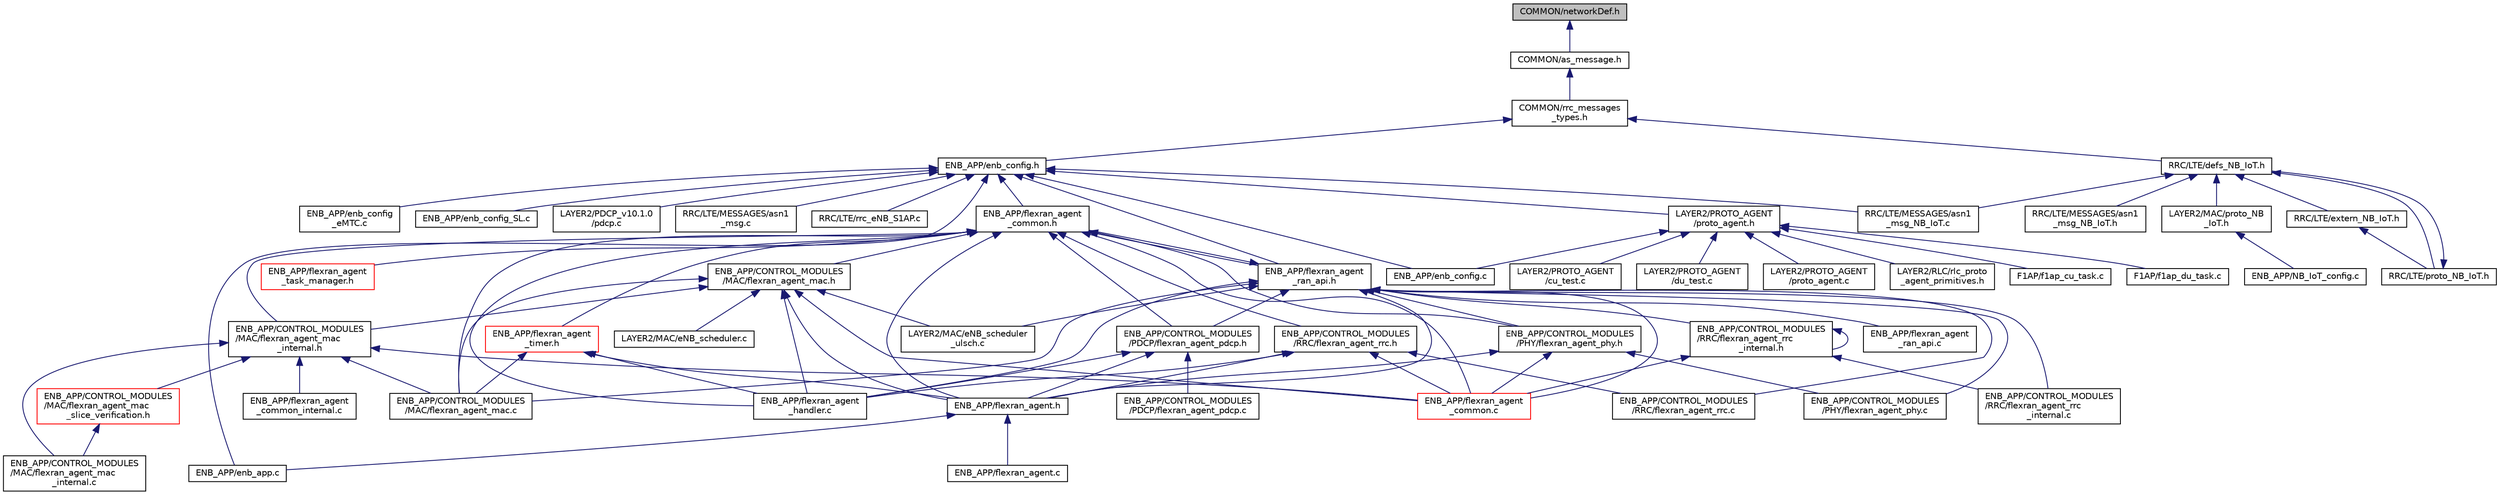 digraph "COMMON/networkDef.h"
{
 // LATEX_PDF_SIZE
  edge [fontname="Helvetica",fontsize="10",labelfontname="Helvetica",labelfontsize="10"];
  node [fontname="Helvetica",fontsize="10",shape=record];
  Node1 [label="COMMON/networkDef.h",height=0.2,width=0.4,color="black", fillcolor="grey75", style="filled", fontcolor="black",tooltip=" "];
  Node1 -> Node2 [dir="back",color="midnightblue",fontsize="10",style="solid",fontname="Helvetica"];
  Node2 [label="COMMON/as_message.h",height=0.2,width=0.4,color="black", fillcolor="white", style="filled",URL="$as__message_8h.html",tooltip=" "];
  Node2 -> Node3 [dir="back",color="midnightblue",fontsize="10",style="solid",fontname="Helvetica"];
  Node3 [label="COMMON/rrc_messages\l_types.h",height=0.2,width=0.4,color="black", fillcolor="white", style="filled",URL="$rrc__messages__types_8h.html",tooltip=" "];
  Node3 -> Node4 [dir="back",color="midnightblue",fontsize="10",style="solid",fontname="Helvetica"];
  Node4 [label="ENB_APP/enb_config.h",height=0.2,width=0.4,color="black", fillcolor="white", style="filled",URL="$enb__config_8h.html",tooltip=" "];
  Node4 -> Node5 [dir="back",color="midnightblue",fontsize="10",style="solid",fontname="Helvetica"];
  Node5 [label="ENB_APP/enb_app.c",height=0.2,width=0.4,color="black", fillcolor="white", style="filled",URL="$enb__app_8c.html",tooltip=" "];
  Node4 -> Node6 [dir="back",color="midnightblue",fontsize="10",style="solid",fontname="Helvetica"];
  Node6 [label="ENB_APP/enb_config.c",height=0.2,width=0.4,color="black", fillcolor="white", style="filled",URL="$enb__config_8c.html",tooltip=" "];
  Node4 -> Node7 [dir="back",color="midnightblue",fontsize="10",style="solid",fontname="Helvetica"];
  Node7 [label="ENB_APP/enb_config\l_eMTC.c",height=0.2,width=0.4,color="black", fillcolor="white", style="filled",URL="$enb__config__eMTC_8c.html",tooltip=" "];
  Node4 -> Node8 [dir="back",color="midnightblue",fontsize="10",style="solid",fontname="Helvetica"];
  Node8 [label="ENB_APP/enb_config_SL.c",height=0.2,width=0.4,color="black", fillcolor="white", style="filled",URL="$enb__config__SL_8c.html",tooltip=" "];
  Node4 -> Node9 [dir="back",color="midnightblue",fontsize="10",style="solid",fontname="Helvetica"];
  Node9 [label="ENB_APP/flexran_agent\l_common.h",height=0.2,width=0.4,color="black", fillcolor="white", style="filled",URL="$flexran__agent__common_8h.html",tooltip="common message primitves and utilities"];
  Node9 -> Node10 [dir="back",color="midnightblue",fontsize="10",style="solid",fontname="Helvetica"];
  Node10 [label="ENB_APP/CONTROL_MODULES\l/MAC/flexran_agent_mac.c",height=0.2,width=0.4,color="black", fillcolor="white", style="filled",URL="$flexran__agent__mac_8c.html",tooltip="FlexRAN agent message handler for MAC layer."];
  Node9 -> Node11 [dir="back",color="midnightblue",fontsize="10",style="solid",fontname="Helvetica"];
  Node11 [label="ENB_APP/CONTROL_MODULES\l/MAC/flexran_agent_mac.h",height=0.2,width=0.4,color="black", fillcolor="white", style="filled",URL="$flexran__agent__mac_8h.html",tooltip="FlexRAN agent message handler APIs for MAC layer."];
  Node11 -> Node10 [dir="back",color="midnightblue",fontsize="10",style="solid",fontname="Helvetica"];
  Node11 -> Node12 [dir="back",color="midnightblue",fontsize="10",style="solid",fontname="Helvetica"];
  Node12 [label="ENB_APP/CONTROL_MODULES\l/MAC/flexran_agent_mac\l_internal.h",height=0.2,width=0.4,color="black", fillcolor="white", style="filled",URL="$flexran__agent__mac__internal_8h.html",tooltip="Implementation specific definitions for the FlexRAN MAC agent."];
  Node12 -> Node10 [dir="back",color="midnightblue",fontsize="10",style="solid",fontname="Helvetica"];
  Node12 -> Node13 [dir="back",color="midnightblue",fontsize="10",style="solid",fontname="Helvetica"];
  Node13 [label="ENB_APP/CONTROL_MODULES\l/MAC/flexran_agent_mac\l_internal.c",height=0.2,width=0.4,color="black", fillcolor="white", style="filled",URL="$flexran__agent__mac__internal_8c.html",tooltip="Helper functions for the MAC agent."];
  Node12 -> Node14 [dir="back",color="midnightblue",fontsize="10",style="solid",fontname="Helvetica"];
  Node14 [label="ENB_APP/CONTROL_MODULES\l/MAC/flexran_agent_mac\l_slice_verification.h",height=0.2,width=0.4,color="red", fillcolor="white", style="filled",URL="$flexran__agent__mac__slice__verification_8h.html",tooltip="MAC Agent slice verification helper functions."];
  Node14 -> Node13 [dir="back",color="midnightblue",fontsize="10",style="solid",fontname="Helvetica"];
  Node12 -> Node16 [dir="back",color="midnightblue",fontsize="10",style="solid",fontname="Helvetica"];
  Node16 [label="ENB_APP/flexran_agent\l_common.c",height=0.2,width=0.4,color="red", fillcolor="white", style="filled",URL="$flexran__agent__common_8c.html",tooltip="common primitives for all agents"];
  Node12 -> Node18 [dir="back",color="midnightblue",fontsize="10",style="solid",fontname="Helvetica"];
  Node18 [label="ENB_APP/flexran_agent\l_common_internal.c",height=0.2,width=0.4,color="black", fillcolor="white", style="filled",URL="$flexran__agent__common__internal_8c.html",tooltip="internal functions for common message primitves and utilities"];
  Node11 -> Node19 [dir="back",color="midnightblue",fontsize="10",style="solid",fontname="Helvetica"];
  Node19 [label="ENB_APP/flexran_agent.h",height=0.2,width=0.4,color="black", fillcolor="white", style="filled",URL="$flexran__agent_8h.html",tooltip="top level flexran agent receive thread and itti task"];
  Node19 -> Node5 [dir="back",color="midnightblue",fontsize="10",style="solid",fontname="Helvetica"];
  Node19 -> Node20 [dir="back",color="midnightblue",fontsize="10",style="solid",fontname="Helvetica"];
  Node20 [label="ENB_APP/flexran_agent.c",height=0.2,width=0.4,color="black", fillcolor="white", style="filled",URL="$flexran__agent_8c.html",tooltip=" "];
  Node11 -> Node16 [dir="back",color="midnightblue",fontsize="10",style="solid",fontname="Helvetica"];
  Node11 -> Node21 [dir="back",color="midnightblue",fontsize="10",style="solid",fontname="Helvetica"];
  Node21 [label="ENB_APP/flexran_agent\l_handler.c",height=0.2,width=0.4,color="black", fillcolor="white", style="filled",URL="$flexran__agent__handler_8c.html",tooltip="FlexRAN agent tx and rx message handler."];
  Node11 -> Node22 [dir="back",color="midnightblue",fontsize="10",style="solid",fontname="Helvetica"];
  Node22 [label="LAYER2/MAC/eNB_scheduler.c",height=0.2,width=0.4,color="black", fillcolor="white", style="filled",URL="$eNB__scheduler_8c.html",tooltip="eNB scheduler top level function operates on per subframe basis"];
  Node11 -> Node23 [dir="back",color="midnightblue",fontsize="10",style="solid",fontname="Helvetica"];
  Node23 [label="LAYER2/MAC/eNB_scheduler\l_ulsch.c",height=0.2,width=0.4,color="black", fillcolor="white", style="filled",URL="$eNB__scheduler__ulsch_8c.html",tooltip="eNB procedures for the ULSCH transport channel"];
  Node9 -> Node12 [dir="back",color="midnightblue",fontsize="10",style="solid",fontname="Helvetica"];
  Node9 -> Node24 [dir="back",color="midnightblue",fontsize="10",style="solid",fontname="Helvetica"];
  Node24 [label="ENB_APP/CONTROL_MODULES\l/PDCP/flexran_agent_pdcp.h",height=0.2,width=0.4,color="black", fillcolor="white", style="filled",URL="$flexran__agent__pdcp_8h.html",tooltip="FlexRAN agent Control Module PDCP header."];
  Node24 -> Node25 [dir="back",color="midnightblue",fontsize="10",style="solid",fontname="Helvetica"];
  Node25 [label="ENB_APP/CONTROL_MODULES\l/PDCP/flexran_agent_pdcp.c",height=0.2,width=0.4,color="black", fillcolor="white", style="filled",URL="$flexran__agent__pdcp_8c.html",tooltip="FlexRAN agent Control Module PDCP."];
  Node24 -> Node19 [dir="back",color="midnightblue",fontsize="10",style="solid",fontname="Helvetica"];
  Node24 -> Node21 [dir="back",color="midnightblue",fontsize="10",style="solid",fontname="Helvetica"];
  Node9 -> Node26 [dir="back",color="midnightblue",fontsize="10",style="solid",fontname="Helvetica"];
  Node26 [label="ENB_APP/CONTROL_MODULES\l/PHY/flexran_agent_phy.h",height=0.2,width=0.4,color="black", fillcolor="white", style="filled",URL="$flexran__agent__phy_8h.html",tooltip="FlexRAN agent Control Module PHY header."];
  Node26 -> Node27 [dir="back",color="midnightblue",fontsize="10",style="solid",fontname="Helvetica"];
  Node27 [label="ENB_APP/CONTROL_MODULES\l/PHY/flexran_agent_phy.c",height=0.2,width=0.4,color="black", fillcolor="white", style="filled",URL="$flexran__agent__phy_8c.html",tooltip="FlexRAN agent Control Module PHY."];
  Node26 -> Node19 [dir="back",color="midnightblue",fontsize="10",style="solid",fontname="Helvetica"];
  Node26 -> Node16 [dir="back",color="midnightblue",fontsize="10",style="solid",fontname="Helvetica"];
  Node9 -> Node28 [dir="back",color="midnightblue",fontsize="10",style="solid",fontname="Helvetica"];
  Node28 [label="ENB_APP/CONTROL_MODULES\l/RRC/flexran_agent_rrc.h",height=0.2,width=0.4,color="black", fillcolor="white", style="filled",URL="$flexran__agent__rrc_8h.html",tooltip="FlexRAN agent Control Module RRC header."];
  Node28 -> Node29 [dir="back",color="midnightblue",fontsize="10",style="solid",fontname="Helvetica"];
  Node29 [label="ENB_APP/CONTROL_MODULES\l/RRC/flexran_agent_rrc.c",height=0.2,width=0.4,color="black", fillcolor="white", style="filled",URL="$flexran__agent__rrc_8c.html",tooltip="FlexRAN agent Control Module RRC."];
  Node28 -> Node19 [dir="back",color="midnightblue",fontsize="10",style="solid",fontname="Helvetica"];
  Node28 -> Node16 [dir="back",color="midnightblue",fontsize="10",style="solid",fontname="Helvetica"];
  Node28 -> Node21 [dir="back",color="midnightblue",fontsize="10",style="solid",fontname="Helvetica"];
  Node9 -> Node19 [dir="back",color="midnightblue",fontsize="10",style="solid",fontname="Helvetica"];
  Node9 -> Node16 [dir="back",color="midnightblue",fontsize="10",style="solid",fontname="Helvetica"];
  Node9 -> Node21 [dir="back",color="midnightblue",fontsize="10",style="solid",fontname="Helvetica"];
  Node9 -> Node30 [dir="back",color="midnightblue",fontsize="10",style="solid",fontname="Helvetica"];
  Node30 [label="ENB_APP/flexran_agent\l_ran_api.h",height=0.2,width=0.4,color="black", fillcolor="white", style="filled",URL="$flexran__agent__ran__api_8h.html",tooltip="FlexRAN RAN API abstraction header."];
  Node30 -> Node10 [dir="back",color="midnightblue",fontsize="10",style="solid",fontname="Helvetica"];
  Node30 -> Node24 [dir="back",color="midnightblue",fontsize="10",style="solid",fontname="Helvetica"];
  Node30 -> Node27 [dir="back",color="midnightblue",fontsize="10",style="solid",fontname="Helvetica"];
  Node30 -> Node26 [dir="back",color="midnightblue",fontsize="10",style="solid",fontname="Helvetica"];
  Node30 -> Node29 [dir="back",color="midnightblue",fontsize="10",style="solid",fontname="Helvetica"];
  Node30 -> Node31 [dir="back",color="midnightblue",fontsize="10",style="solid",fontname="Helvetica"];
  Node31 [label="ENB_APP/CONTROL_MODULES\l/RRC/flexran_agent_rrc\l_internal.c",height=0.2,width=0.4,color="black", fillcolor="white", style="filled",URL="$flexran__agent__rrc__internal_8c.html",tooltip=" "];
  Node30 -> Node32 [dir="back",color="midnightblue",fontsize="10",style="solid",fontname="Helvetica"];
  Node32 [label="ENB_APP/CONTROL_MODULES\l/RRC/flexran_agent_rrc\l_internal.h",height=0.2,width=0.4,color="black", fillcolor="white", style="filled",URL="$flexran__agent__rrc__internal_8h.html",tooltip=" "];
  Node32 -> Node31 [dir="back",color="midnightblue",fontsize="10",style="solid",fontname="Helvetica"];
  Node32 -> Node32 [dir="back",color="midnightblue",fontsize="10",style="solid",fontname="Helvetica"];
  Node32 -> Node16 [dir="back",color="midnightblue",fontsize="10",style="solid",fontname="Helvetica"];
  Node30 -> Node19 [dir="back",color="midnightblue",fontsize="10",style="solid",fontname="Helvetica"];
  Node30 -> Node16 [dir="back",color="midnightblue",fontsize="10",style="solid",fontname="Helvetica"];
  Node30 -> Node9 [dir="back",color="midnightblue",fontsize="10",style="solid",fontname="Helvetica"];
  Node30 -> Node21 [dir="back",color="midnightblue",fontsize="10",style="solid",fontname="Helvetica"];
  Node30 -> Node33 [dir="back",color="midnightblue",fontsize="10",style="solid",fontname="Helvetica"];
  Node33 [label="ENB_APP/flexran_agent\l_ran_api.c",height=0.2,width=0.4,color="black", fillcolor="white", style="filled",URL="$flexran__agent__ran__api_8c.html",tooltip="FlexRAN RAN API abstraction."];
  Node30 -> Node23 [dir="back",color="midnightblue",fontsize="10",style="solid",fontname="Helvetica"];
  Node9 -> Node34 [dir="back",color="midnightblue",fontsize="10",style="solid",fontname="Helvetica"];
  Node34 [label="ENB_APP/flexran_agent\l_task_manager.h",height=0.2,width=0.4,color="red", fillcolor="white", style="filled",URL="$flexran__agent__task__manager_8h.html",tooltip="Implementation of scheduled tasks manager for the FlexRAN agent."];
  Node9 -> Node35 [dir="back",color="midnightblue",fontsize="10",style="solid",fontname="Helvetica"];
  Node35 [label="ENB_APP/flexran_agent\l_timer.h",height=0.2,width=0.4,color="red", fillcolor="white", style="filled",URL="$flexran__agent__timer_8h.html",tooltip="FlexRAN Timer header."];
  Node35 -> Node10 [dir="back",color="midnightblue",fontsize="10",style="solid",fontname="Helvetica"];
  Node35 -> Node19 [dir="back",color="midnightblue",fontsize="10",style="solid",fontname="Helvetica"];
  Node35 -> Node21 [dir="back",color="midnightblue",fontsize="10",style="solid",fontname="Helvetica"];
  Node4 -> Node30 [dir="back",color="midnightblue",fontsize="10",style="solid",fontname="Helvetica"];
  Node4 -> Node37 [dir="back",color="midnightblue",fontsize="10",style="solid",fontname="Helvetica"];
  Node37 [label="LAYER2/PDCP_v10.1.0\l/pdcp.c",height=0.2,width=0.4,color="black", fillcolor="white", style="filled",URL="$pdcp_8c.html",tooltip="pdcp interface with RLC"];
  Node4 -> Node38 [dir="back",color="midnightblue",fontsize="10",style="solid",fontname="Helvetica"];
  Node38 [label="LAYER2/PROTO_AGENT\l/proto_agent.h",height=0.2,width=0.4,color="black", fillcolor="white", style="filled",URL="$proto__agent_8h.html",tooltip="top level protocol agent"];
  Node38 -> Node6 [dir="back",color="midnightblue",fontsize="10",style="solid",fontname="Helvetica"];
  Node38 -> Node39 [dir="back",color="midnightblue",fontsize="10",style="solid",fontname="Helvetica"];
  Node39 [label="F1AP/f1ap_cu_task.c",height=0.2,width=0.4,color="black", fillcolor="white", style="filled",URL="$f1ap__cu__task_8c.html",tooltip="data structures for F1 interface modules"];
  Node38 -> Node40 [dir="back",color="midnightblue",fontsize="10",style="solid",fontname="Helvetica"];
  Node40 [label="F1AP/f1ap_du_task.c",height=0.2,width=0.4,color="black", fillcolor="white", style="filled",URL="$f1ap__du__task_8c.html",tooltip="data structures for F1 interface modules"];
  Node38 -> Node41 [dir="back",color="midnightblue",fontsize="10",style="solid",fontname="Helvetica"];
  Node41 [label="LAYER2/PROTO_AGENT\l/cu_test.c",height=0.2,width=0.4,color="black", fillcolor="white", style="filled",URL="$cu__test_8c.html",tooltip=" "];
  Node38 -> Node42 [dir="back",color="midnightblue",fontsize="10",style="solid",fontname="Helvetica"];
  Node42 [label="LAYER2/PROTO_AGENT\l/du_test.c",height=0.2,width=0.4,color="black", fillcolor="white", style="filled",URL="$du__test_8c.html",tooltip=" "];
  Node38 -> Node43 [dir="back",color="midnightblue",fontsize="10",style="solid",fontname="Helvetica"];
  Node43 [label="LAYER2/PROTO_AGENT\l/proto_agent.c",height=0.2,width=0.4,color="black", fillcolor="white", style="filled",URL="$proto__agent_8c.html",tooltip=" "];
  Node38 -> Node44 [dir="back",color="midnightblue",fontsize="10",style="solid",fontname="Helvetica"];
  Node44 [label="LAYER2/RLC/rlc_proto\l_agent_primitives.h",height=0.2,width=0.4,color="black", fillcolor="white", style="filled",URL="$rlc__proto__agent__primitives_8h.html",tooltip=" "];
  Node4 -> Node45 [dir="back",color="midnightblue",fontsize="10",style="solid",fontname="Helvetica"];
  Node45 [label="RRC/LTE/MESSAGES/asn1\l_msg.c",height=0.2,width=0.4,color="black", fillcolor="white", style="filled",URL="$asn1__msg_8c.html",tooltip="primitives to build the asn1 messages / primitives to build FeMBMS asn1 messages"];
  Node4 -> Node46 [dir="back",color="midnightblue",fontsize="10",style="solid",fontname="Helvetica"];
  Node46 [label="RRC/LTE/MESSAGES/asn1\l_msg_NB_IoT.c",height=0.2,width=0.4,color="black", fillcolor="white", style="filled",URL="$asn1__msg__NB__IoT_8c.html",tooltip=" "];
  Node4 -> Node47 [dir="back",color="midnightblue",fontsize="10",style="solid",fontname="Helvetica"];
  Node47 [label="RRC/LTE/rrc_eNB_S1AP.c",height=0.2,width=0.4,color="black", fillcolor="white", style="filled",URL="$rrc__eNB__S1AP_8c.html",tooltip="rrc S1AP procedures for eNB"];
  Node3 -> Node48 [dir="back",color="midnightblue",fontsize="10",style="solid",fontname="Helvetica"];
  Node48 [label="RRC/LTE/defs_NB_IoT.h",height=0.2,width=0.4,color="black", fillcolor="white", style="filled",URL="$RRC_2LTE_2defs__NB__IoT_8h.html",tooltip="NB-IoT RRC struct definitions and function prototypes."];
  Node48 -> Node49 [dir="back",color="midnightblue",fontsize="10",style="solid",fontname="Helvetica"];
  Node49 [label="LAYER2/MAC/proto_NB\l_IoT.h",height=0.2,width=0.4,color="black", fillcolor="white", style="filled",URL="$LAYER2_2MAC_2proto__NB__IoT_8h.html",tooltip="MAC functions prototypes for eNB and UE."];
  Node49 -> Node50 [dir="back",color="midnightblue",fontsize="10",style="solid",fontname="Helvetica"];
  Node50 [label="ENB_APP/NB_IoT_config.c",height=0.2,width=0.4,color="black", fillcolor="white", style="filled",URL="$NB__IoT__config_8c.html",tooltip=" "];
  Node48 -> Node51 [dir="back",color="midnightblue",fontsize="10",style="solid",fontname="Helvetica"];
  Node51 [label="RRC/LTE/extern_NB_IoT.h",height=0.2,width=0.4,color="black", fillcolor="white", style="filled",URL="$extern__NB__IoT_8h.html",tooltip=" "];
  Node51 -> Node52 [dir="back",color="midnightblue",fontsize="10",style="solid",fontname="Helvetica"];
  Node52 [label="RRC/LTE/proto_NB_IoT.h",height=0.2,width=0.4,color="black", fillcolor="white", style="filled",URL="$RRC_2LTE_2proto__NB__IoT_8h.html",tooltip="RRC functions prototypes for eNB and UE for NB-IoT."];
  Node52 -> Node48 [dir="back",color="midnightblue",fontsize="10",style="solid",fontname="Helvetica"];
  Node48 -> Node46 [dir="back",color="midnightblue",fontsize="10",style="solid",fontname="Helvetica"];
  Node48 -> Node53 [dir="back",color="midnightblue",fontsize="10",style="solid",fontname="Helvetica"];
  Node53 [label="RRC/LTE/MESSAGES/asn1\l_msg_NB_IoT.h",height=0.2,width=0.4,color="black", fillcolor="white", style="filled",URL="$asn1__msg__NB__IoT_8h.html",tooltip=" "];
  Node48 -> Node52 [dir="back",color="midnightblue",fontsize="10",style="solid",fontname="Helvetica"];
}
